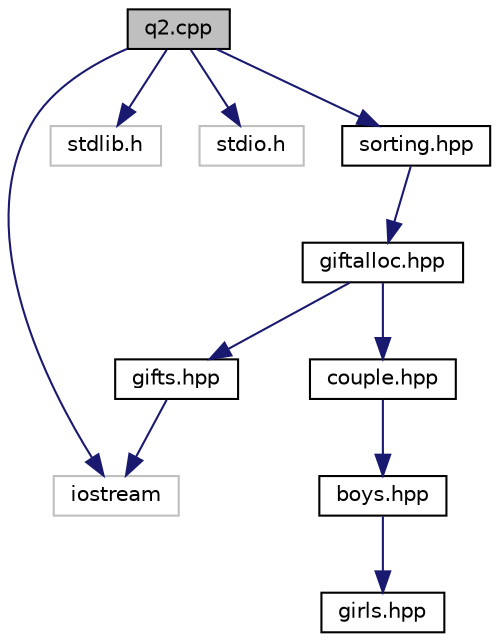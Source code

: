 digraph "q2.cpp"
{
  edge [fontname="Helvetica",fontsize="10",labelfontname="Helvetica",labelfontsize="10"];
  node [fontname="Helvetica",fontsize="10",shape=record];
  Node1 [label="q2.cpp",height=0.2,width=0.4,color="black", fillcolor="grey75", style="filled", fontcolor="black"];
  Node1 -> Node2 [color="midnightblue",fontsize="10",style="solid",fontname="Helvetica"];
  Node2 [label="iostream",height=0.2,width=0.4,color="grey75", fillcolor="white", style="filled"];
  Node1 -> Node3 [color="midnightblue",fontsize="10",style="solid",fontname="Helvetica"];
  Node3 [label="stdlib.h",height=0.2,width=0.4,color="grey75", fillcolor="white", style="filled"];
  Node1 -> Node4 [color="midnightblue",fontsize="10",style="solid",fontname="Helvetica"];
  Node4 [label="stdio.h",height=0.2,width=0.4,color="grey75", fillcolor="white", style="filled"];
  Node1 -> Node5 [color="midnightblue",fontsize="10",style="solid",fontname="Helvetica"];
  Node5 [label="sorting.hpp",height=0.2,width=0.4,color="black", fillcolor="white", style="filled",URL="$sorting_8hpp.html"];
  Node5 -> Node6 [color="midnightblue",fontsize="10",style="solid",fontname="Helvetica"];
  Node6 [label="giftalloc.hpp",height=0.2,width=0.4,color="black", fillcolor="white", style="filled",URL="$giftalloc_8hpp.html"];
  Node6 -> Node7 [color="midnightblue",fontsize="10",style="solid",fontname="Helvetica"];
  Node7 [label="gifts.hpp",height=0.2,width=0.4,color="black", fillcolor="white", style="filled",URL="$gifts_8hpp.html"];
  Node7 -> Node2 [color="midnightblue",fontsize="10",style="solid",fontname="Helvetica"];
  Node6 -> Node8 [color="midnightblue",fontsize="10",style="solid",fontname="Helvetica"];
  Node8 [label="couple.hpp",height=0.2,width=0.4,color="black", fillcolor="white", style="filled",URL="$couple_8hpp.html"];
  Node8 -> Node9 [color="midnightblue",fontsize="10",style="solid",fontname="Helvetica"];
  Node9 [label="boys.hpp",height=0.2,width=0.4,color="black", fillcolor="white", style="filled",URL="$boys_8hpp.html"];
  Node9 -> Node10 [color="midnightblue",fontsize="10",style="solid",fontname="Helvetica"];
  Node10 [label="girls.hpp",height=0.2,width=0.4,color="black", fillcolor="white", style="filled",URL="$girls_8hpp.html"];
}
